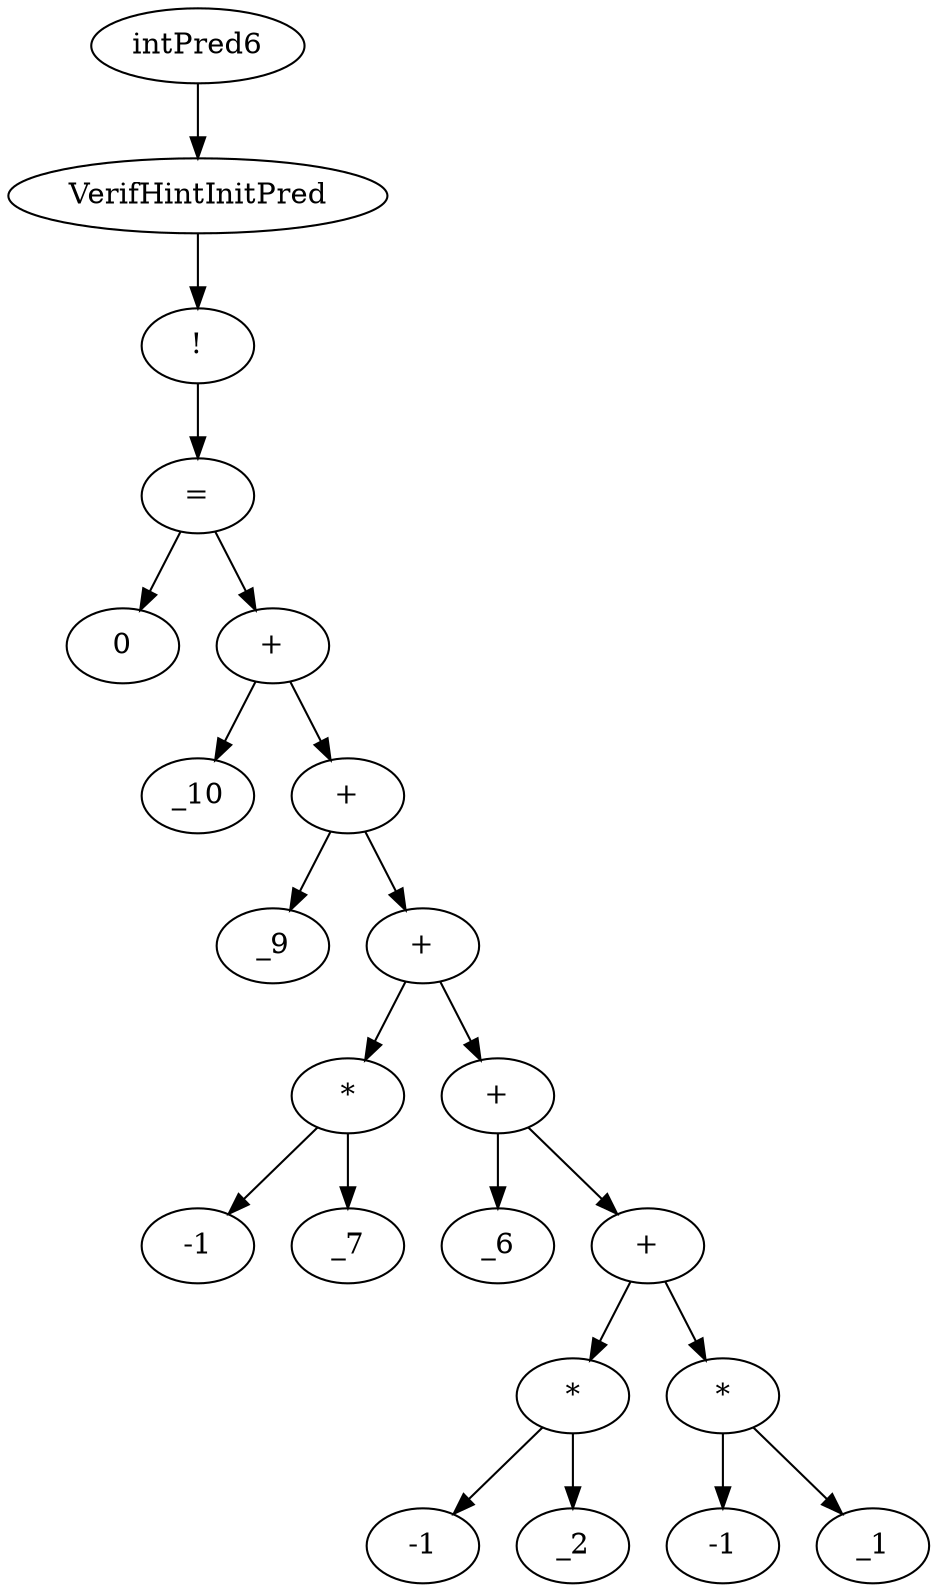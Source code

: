 digraph dag {
0 [label="intPred6"];
1 [label="VerifHintInitPred"];
2 [label="!"];
3 [label="="];
4 [label="0"];
5 [label="+"];
6 [label="_10"];
7 [label="+"];
8 [label="_9"];
9 [label="+"];
10 [label="*"];
11 [label="-1"];
12 [label="_7"];
13 [label="+"];
14 [label="_6"];
15 [label="+"];
16 [label="*"];
17 [label="-1"];
18 [label="_2"];
19 [label="*"];
20 [label="-1"];
21 [label="_1"];
"0" -> "1"[label=""]
"1" -> "2"[label=""]
"2" -> "3"[label=""]
"3" -> "5"[label=""]
"3" -> "4"[label=""]
"5" -> "7"[label=""]
"5" -> "6"[label=""]
"7" -> "9"[label=""]
"7" -> "8"[label=""]
"9" -> "10"[label=""]
"9" -> "13"[label=""]
"10" -> "12"[label=""]
"10" -> "11"[label=""]
"13" -> "15"[label=""]
"13" -> "14"[label=""]
"15" -> "16"[label=""]
"15" -> "19"[label=""]
"16" -> "18"[label=""]
"16" -> "17"[label=""]
"19" -> "21"[label=""]
"19" -> "20"[label=""]
}
